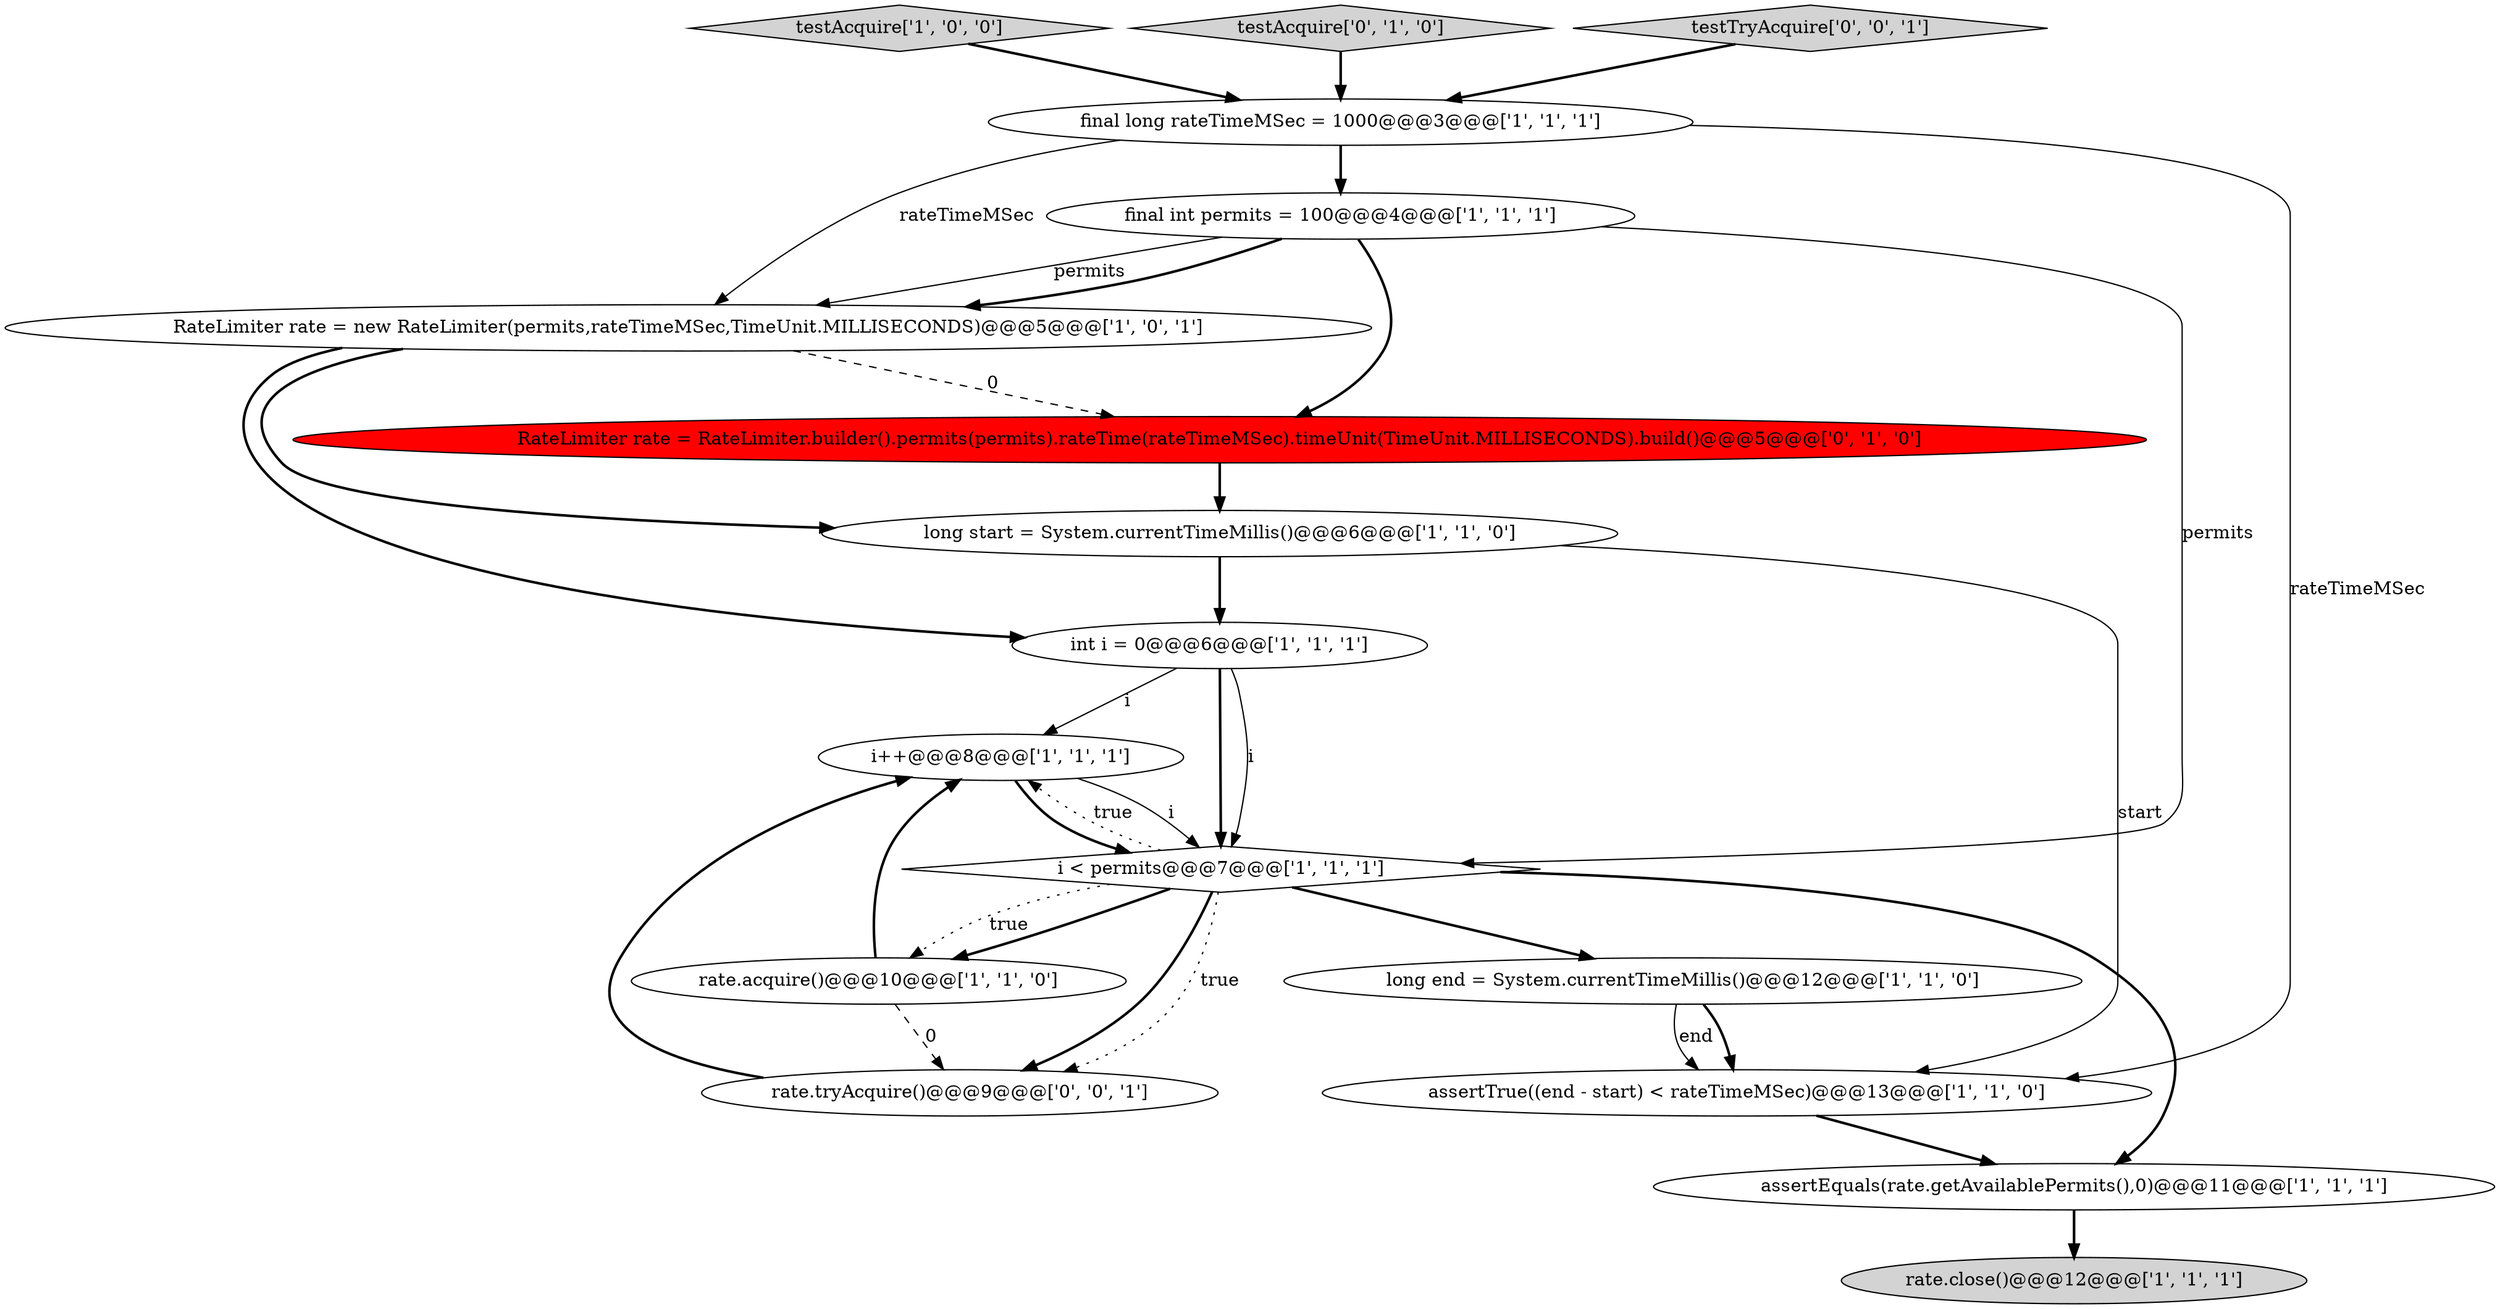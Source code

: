 digraph {
4 [style = filled, label = "testAcquire['1', '0', '0']", fillcolor = lightgray, shape = diamond image = "AAA0AAABBB1BBB"];
9 [style = filled, label = "final long rateTimeMSec = 1000@@@3@@@['1', '1', '1']", fillcolor = white, shape = ellipse image = "AAA0AAABBB1BBB"];
12 [style = filled, label = "rate.close()@@@12@@@['1', '1', '1']", fillcolor = lightgray, shape = ellipse image = "AAA0AAABBB1BBB"];
13 [style = filled, label = "testAcquire['0', '1', '0']", fillcolor = lightgray, shape = diamond image = "AAA0AAABBB2BBB"];
11 [style = filled, label = "i++@@@8@@@['1', '1', '1']", fillcolor = white, shape = ellipse image = "AAA0AAABBB1BBB"];
16 [style = filled, label = "testTryAcquire['0', '0', '1']", fillcolor = lightgray, shape = diamond image = "AAA0AAABBB3BBB"];
1 [style = filled, label = "rate.acquire()@@@10@@@['1', '1', '0']", fillcolor = white, shape = ellipse image = "AAA0AAABBB1BBB"];
0 [style = filled, label = "long end = System.currentTimeMillis()@@@12@@@['1', '1', '0']", fillcolor = white, shape = ellipse image = "AAA0AAABBB1BBB"];
2 [style = filled, label = "assertTrue((end - start) < rateTimeMSec)@@@13@@@['1', '1', '0']", fillcolor = white, shape = ellipse image = "AAA0AAABBB1BBB"];
7 [style = filled, label = "int i = 0@@@6@@@['1', '1', '1']", fillcolor = white, shape = ellipse image = "AAA0AAABBB1BBB"];
5 [style = filled, label = "assertEquals(rate.getAvailablePermits(),0)@@@11@@@['1', '1', '1']", fillcolor = white, shape = ellipse image = "AAA0AAABBB1BBB"];
15 [style = filled, label = "rate.tryAcquire()@@@9@@@['0', '0', '1']", fillcolor = white, shape = ellipse image = "AAA0AAABBB3BBB"];
3 [style = filled, label = "long start = System.currentTimeMillis()@@@6@@@['1', '1', '0']", fillcolor = white, shape = ellipse image = "AAA0AAABBB1BBB"];
6 [style = filled, label = "RateLimiter rate = new RateLimiter(permits,rateTimeMSec,TimeUnit.MILLISECONDS)@@@5@@@['1', '0', '1']", fillcolor = white, shape = ellipse image = "AAA0AAABBB1BBB"];
10 [style = filled, label = "final int permits = 100@@@4@@@['1', '1', '1']", fillcolor = white, shape = ellipse image = "AAA0AAABBB1BBB"];
14 [style = filled, label = "RateLimiter rate = RateLimiter.builder().permits(permits).rateTime(rateTimeMSec).timeUnit(TimeUnit.MILLISECONDS).build()@@@5@@@['0', '1', '0']", fillcolor = red, shape = ellipse image = "AAA1AAABBB2BBB"];
8 [style = filled, label = "i < permits@@@7@@@['1', '1', '1']", fillcolor = white, shape = diamond image = "AAA0AAABBB1BBB"];
4->9 [style = bold, label=""];
6->3 [style = bold, label=""];
14->3 [style = bold, label=""];
8->15 [style = bold, label=""];
10->14 [style = bold, label=""];
1->15 [style = dashed, label="0"];
0->2 [style = bold, label=""];
8->15 [style = dotted, label="true"];
9->10 [style = bold, label=""];
6->14 [style = dashed, label="0"];
10->6 [style = solid, label="permits"];
7->8 [style = bold, label=""];
10->6 [style = bold, label=""];
9->6 [style = solid, label="rateTimeMSec"];
1->11 [style = bold, label=""];
8->0 [style = bold, label=""];
8->1 [style = bold, label=""];
8->1 [style = dotted, label="true"];
15->11 [style = bold, label=""];
8->5 [style = bold, label=""];
3->7 [style = bold, label=""];
5->12 [style = bold, label=""];
3->2 [style = solid, label="start"];
11->8 [style = solid, label="i"];
0->2 [style = solid, label="end"];
8->11 [style = dotted, label="true"];
11->8 [style = bold, label=""];
13->9 [style = bold, label=""];
10->8 [style = solid, label="permits"];
6->7 [style = bold, label=""];
7->8 [style = solid, label="i"];
16->9 [style = bold, label=""];
7->11 [style = solid, label="i"];
2->5 [style = bold, label=""];
9->2 [style = solid, label="rateTimeMSec"];
}

